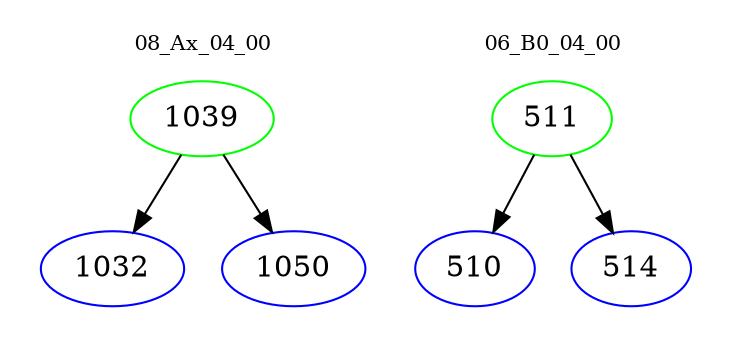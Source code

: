 digraph{
subgraph cluster_0 {
color = white
label = "08_Ax_04_00";
fontsize=10;
T0_1039 [label="1039", color="green"]
T0_1039 -> T0_1032 [color="black"]
T0_1032 [label="1032", color="blue"]
T0_1039 -> T0_1050 [color="black"]
T0_1050 [label="1050", color="blue"]
}
subgraph cluster_1 {
color = white
label = "06_B0_04_00";
fontsize=10;
T1_511 [label="511", color="green"]
T1_511 -> T1_510 [color="black"]
T1_510 [label="510", color="blue"]
T1_511 -> T1_514 [color="black"]
T1_514 [label="514", color="blue"]
}
}
